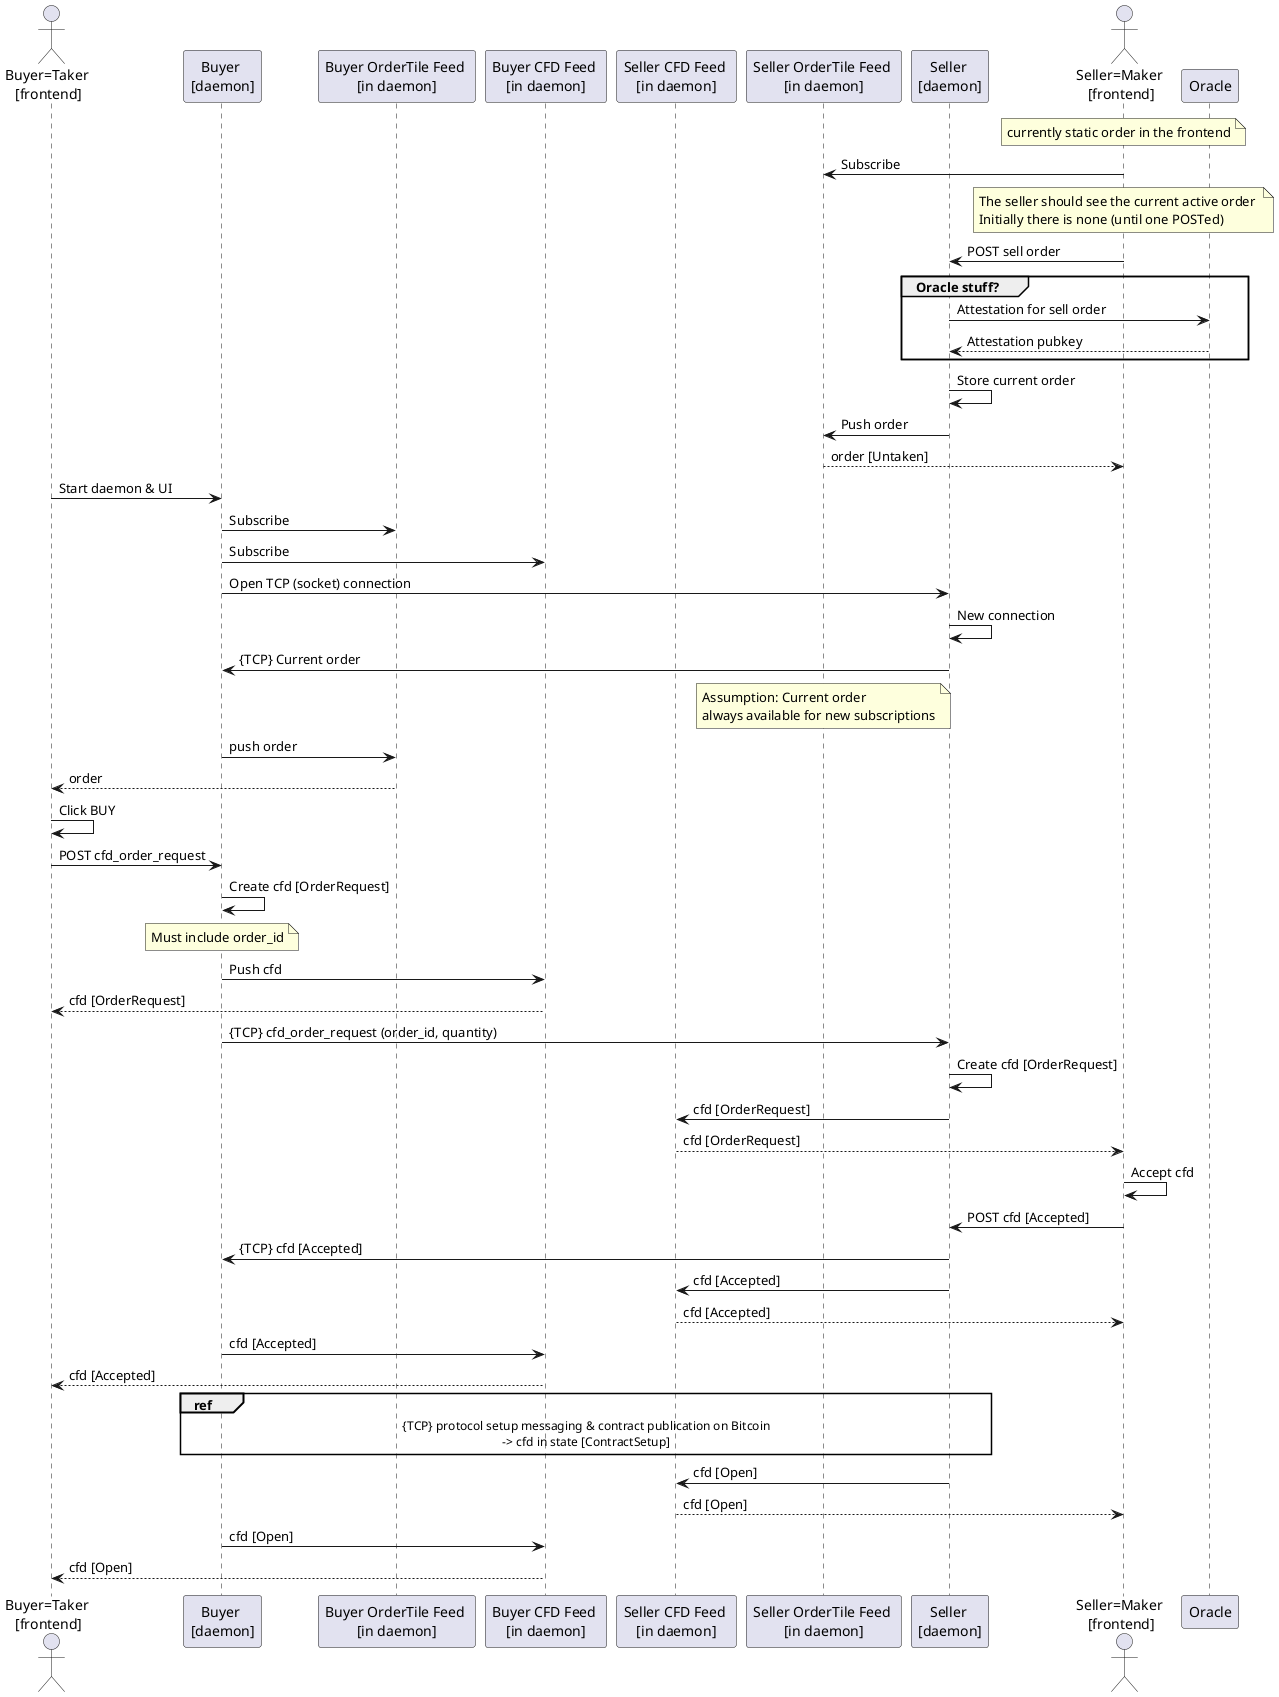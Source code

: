 @startuml

actor "Buyer=Taker \n[frontend]" as Buyer
participant "Buyer \n[daemon]" as BuyerApp
participant "Buyer OrderTile Feed \n[in daemon]" as BuyerOrderFeed
participant "Buyer CFD Feed \n[in daemon]" as BuyerCfdFeed
participant "Seller CFD Feed \n[in daemon]" as SellerCfdFeed
participant "Seller OrderTile Feed \n[in daemon]" as SellerOrderFeed
participant "Seller \n[daemon]" as SellerApp
actor "Seller=Maker \n[frontend]" as Seller
participant Oracle as Oracle

note over Seller : currently static order in the frontend
Seller -> SellerOrderFeed: Subscribe
note over Seller: The seller should see the current active order \nInitially there is none (until one POSTed)
Seller -> SellerApp: POST sell order

group Oracle stuff?
SellerApp -> Oracle: Attestation for sell order
Oracle --> SellerApp: Attestation pubkey
end group

SellerApp -> SellerApp: Store current order
SellerApp -> SellerOrderFeed: Push order
SellerOrderFeed --> Seller: order [Untaken]

Buyer -> BuyerApp: Start daemon & UI
BuyerApp -> BuyerOrderFeed: Subscribe
BuyerApp -> BuyerCfdFeed: Subscribe
BuyerApp -> SellerApp: Open TCP (socket) connection
SellerApp -> SellerApp: New connection
SellerApp -> BuyerApp: {TCP} Current order

note over SellerOrderFeed : Assumption: Current order \nalways available for new subscriptions
BuyerApp -> BuyerOrderFeed: push order
BuyerOrderFeed --> Buyer: order

Buyer -> Buyer: Click BUY
Buyer -> BuyerApp: POST cfd_order_request
BuyerApp -> BuyerApp: Create cfd [OrderRequest]
note over BuyerApp: Must include order_id

BuyerApp -> BuyerCfdFeed: Push cfd
BuyerCfdFeed --> Buyer: cfd [OrderRequest]

BuyerApp -> SellerApp: {TCP} cfd_order_request (order_id, quantity)
SellerApp -> SellerApp: Create cfd [OrderRequest]
SellerApp -> SellerCfdFeed: cfd [OrderRequest]
SellerCfdFeed --> Seller: cfd [OrderRequest]
Seller -> Seller: Accept cfd
Seller -> SellerApp: POST cfd [Accepted]
SellerApp -> BuyerApp: {TCP} cfd [Accepted]
SellerApp -> SellerCfdFeed: cfd [Accepted]
SellerCfdFeed --> Seller: cfd [Accepted]
BuyerApp -> BuyerCfdFeed: cfd [Accepted]
BuyerCfdFeed --> Buyer: cfd [Accepted]

ref over BuyerApp, SellerApp: {TCP} protocol setup messaging & contract publication on Bitcoin\n-> cfd in state [ContractSetup]

SellerApp -> SellerCfdFeed: cfd [Open]
SellerCfdFeed --> Seller: cfd [Open]
BuyerApp -> BuyerCfdFeed: cfd [Open]
BuyerCfdFeed --> Buyer: cfd [Open]



@enduml
